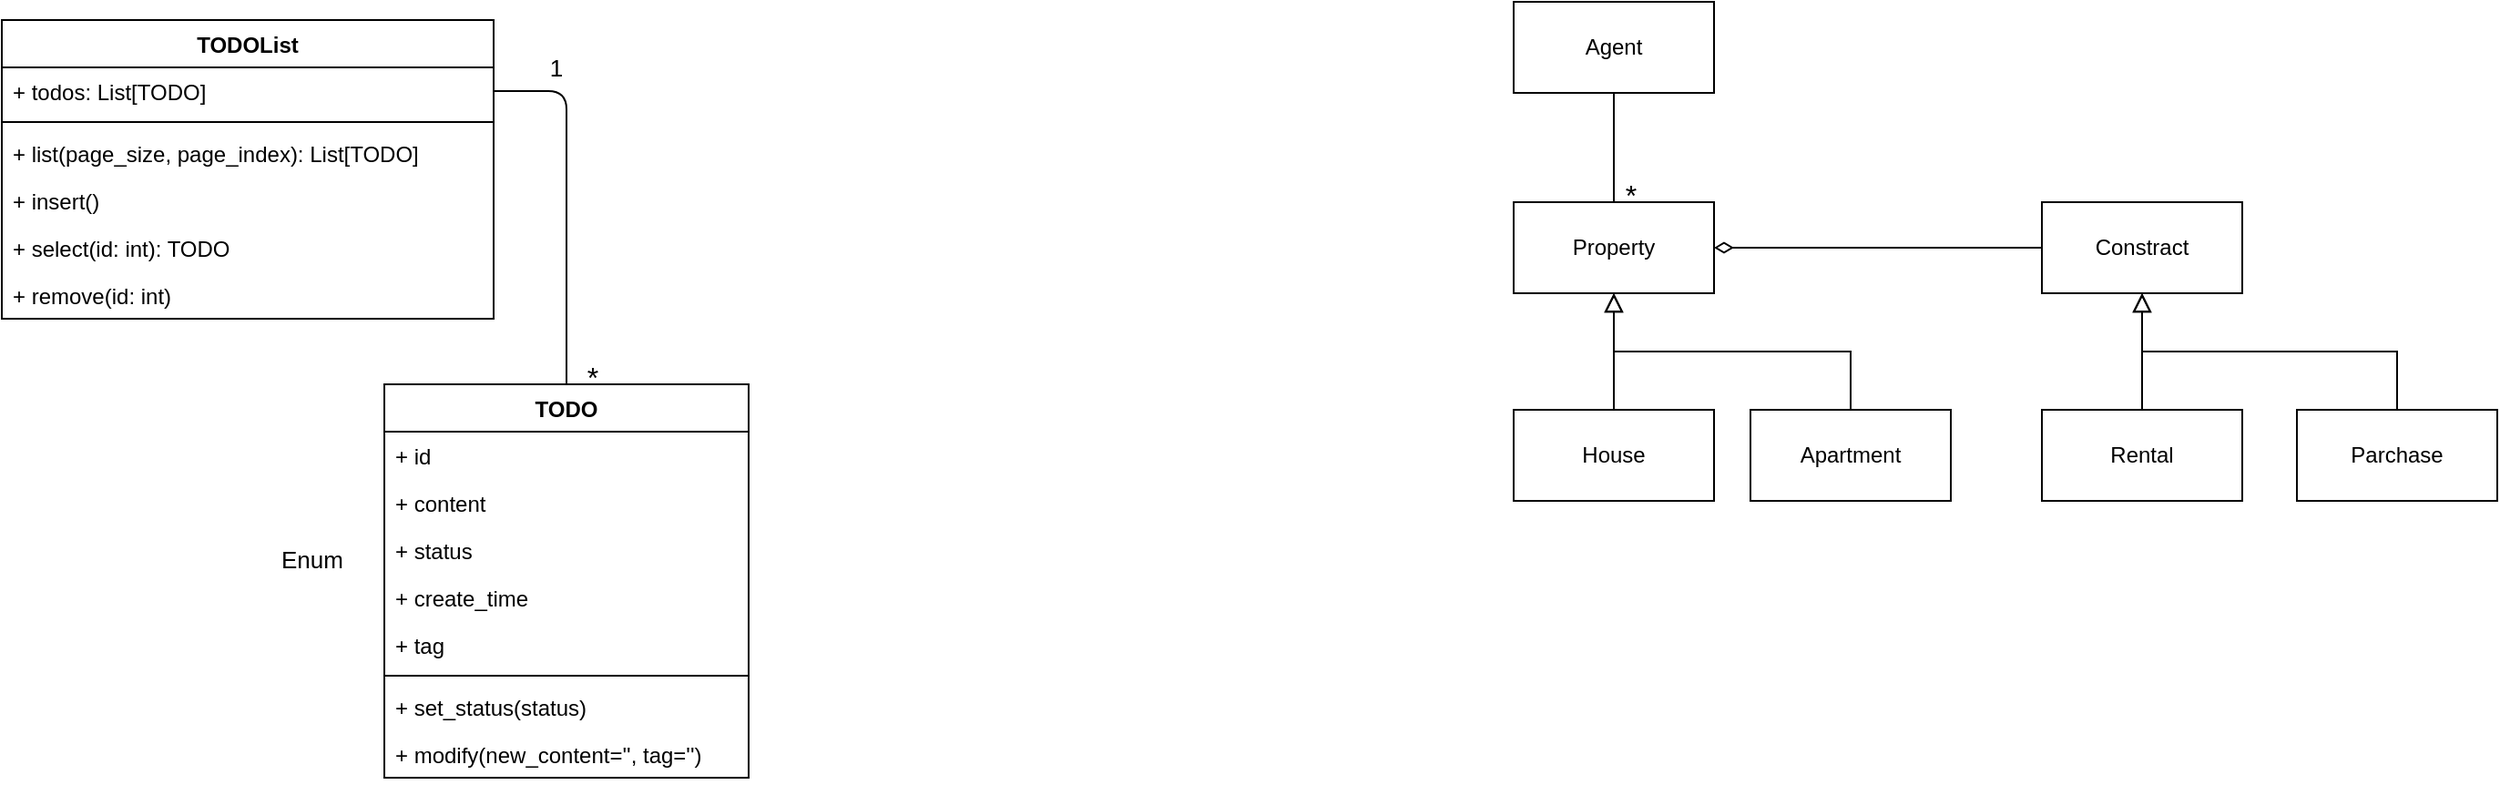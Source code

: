 <mxfile version="24.7.6">
  <diagram name="第 1 页" id="7KTaMBhgqVzbro8H5_XD">
    <mxGraphModel dx="743" dy="845" grid="1" gridSize="10" guides="1" tooltips="1" connect="1" arrows="1" fold="1" page="1" pageScale="1" pageWidth="850" pageHeight="1100" math="0" shadow="0">
      <root>
        <mxCell id="0" />
        <mxCell id="1" parent="0" />
        <mxCell id="JNSrJHHTEGONHWkqj-x3-2" value="TODO" style="swimlane;fontStyle=1;align=center;verticalAlign=top;childLayout=stackLayout;horizontal=1;startSize=26;horizontalStack=0;resizeParent=1;resizeParentMax=0;resizeLast=0;collapsible=1;marginBottom=0;whiteSpace=wrap;html=1;" vertex="1" parent="1">
          <mxGeometry x="380" y="240" width="200" height="216" as="geometry" />
        </mxCell>
        <mxCell id="JNSrJHHTEGONHWkqj-x3-3" value="&lt;div&gt;+ id&lt;/div&gt;" style="text;strokeColor=none;fillColor=none;align=left;verticalAlign=top;spacingLeft=4;spacingRight=4;overflow=hidden;rotatable=0;points=[[0,0.5],[1,0.5]];portConstraint=eastwest;whiteSpace=wrap;html=1;" vertex="1" parent="JNSrJHHTEGONHWkqj-x3-2">
          <mxGeometry y="26" width="200" height="26" as="geometry" />
        </mxCell>
        <mxCell id="JNSrJHHTEGONHWkqj-x3-13" value="&lt;div&gt;+ content&lt;/div&gt;" style="text;strokeColor=none;fillColor=none;align=left;verticalAlign=top;spacingLeft=4;spacingRight=4;overflow=hidden;rotatable=0;points=[[0,0.5],[1,0.5]];portConstraint=eastwest;whiteSpace=wrap;html=1;" vertex="1" parent="JNSrJHHTEGONHWkqj-x3-2">
          <mxGeometry y="52" width="200" height="26" as="geometry" />
        </mxCell>
        <mxCell id="JNSrJHHTEGONHWkqj-x3-10" value="+ status" style="text;strokeColor=none;fillColor=none;align=left;verticalAlign=top;spacingLeft=4;spacingRight=4;overflow=hidden;rotatable=0;points=[[0,0.5],[1,0.5]];portConstraint=eastwest;whiteSpace=wrap;html=1;" vertex="1" parent="JNSrJHHTEGONHWkqj-x3-2">
          <mxGeometry y="78" width="200" height="26" as="geometry" />
        </mxCell>
        <mxCell id="JNSrJHHTEGONHWkqj-x3-11" value="+ create_time" style="text;strokeColor=none;fillColor=none;align=left;verticalAlign=top;spacingLeft=4;spacingRight=4;overflow=hidden;rotatable=0;points=[[0,0.5],[1,0.5]];portConstraint=eastwest;whiteSpace=wrap;html=1;" vertex="1" parent="JNSrJHHTEGONHWkqj-x3-2">
          <mxGeometry y="104" width="200" height="26" as="geometry" />
        </mxCell>
        <mxCell id="JNSrJHHTEGONHWkqj-x3-12" value="+ tag" style="text;strokeColor=none;fillColor=none;align=left;verticalAlign=top;spacingLeft=4;spacingRight=4;overflow=hidden;rotatable=0;points=[[0,0.5],[1,0.5]];portConstraint=eastwest;whiteSpace=wrap;html=1;" vertex="1" parent="JNSrJHHTEGONHWkqj-x3-2">
          <mxGeometry y="130" width="200" height="26" as="geometry" />
        </mxCell>
        <mxCell id="JNSrJHHTEGONHWkqj-x3-4" value="" style="line;strokeWidth=1;fillColor=none;align=left;verticalAlign=middle;spacingTop=-1;spacingLeft=3;spacingRight=3;rotatable=0;labelPosition=right;points=[];portConstraint=eastwest;strokeColor=inherit;" vertex="1" parent="JNSrJHHTEGONHWkqj-x3-2">
          <mxGeometry y="156" width="200" height="8" as="geometry" />
        </mxCell>
        <mxCell id="JNSrJHHTEGONHWkqj-x3-5" value="+ set_status(status)" style="text;strokeColor=none;fillColor=none;align=left;verticalAlign=top;spacingLeft=4;spacingRight=4;overflow=hidden;rotatable=0;points=[[0,0.5],[1,0.5]];portConstraint=eastwest;whiteSpace=wrap;html=1;" vertex="1" parent="JNSrJHHTEGONHWkqj-x3-2">
          <mxGeometry y="164" width="200" height="26" as="geometry" />
        </mxCell>
        <mxCell id="JNSrJHHTEGONHWkqj-x3-17" value="+ modify(new_content=&#39;&#39;, tag=&#39;&#39;)" style="text;strokeColor=none;fillColor=none;align=left;verticalAlign=top;spacingLeft=4;spacingRight=4;overflow=hidden;rotatable=0;points=[[0,0.5],[1,0.5]];portConstraint=eastwest;whiteSpace=wrap;html=1;" vertex="1" parent="JNSrJHHTEGONHWkqj-x3-2">
          <mxGeometry y="190" width="200" height="26" as="geometry" />
        </mxCell>
        <mxCell id="JNSrJHHTEGONHWkqj-x3-6" value="TODOList" style="swimlane;fontStyle=1;align=center;verticalAlign=top;childLayout=stackLayout;horizontal=1;startSize=26;horizontalStack=0;resizeParent=1;resizeParentMax=0;resizeLast=0;collapsible=1;marginBottom=0;whiteSpace=wrap;html=1;" vertex="1" parent="1">
          <mxGeometry x="170" y="40" width="270" height="164" as="geometry" />
        </mxCell>
        <mxCell id="JNSrJHHTEGONHWkqj-x3-7" value="+ todos: List[TODO]" style="text;strokeColor=none;fillColor=none;align=left;verticalAlign=top;spacingLeft=4;spacingRight=4;overflow=hidden;rotatable=0;points=[[0,0.5],[1,0.5]];portConstraint=eastwest;whiteSpace=wrap;html=1;" vertex="1" parent="JNSrJHHTEGONHWkqj-x3-6">
          <mxGeometry y="26" width="270" height="26" as="geometry" />
        </mxCell>
        <mxCell id="JNSrJHHTEGONHWkqj-x3-8" value="" style="line;strokeWidth=1;fillColor=none;align=left;verticalAlign=middle;spacingTop=-1;spacingLeft=3;spacingRight=3;rotatable=0;labelPosition=right;points=[];portConstraint=eastwest;strokeColor=inherit;" vertex="1" parent="JNSrJHHTEGONHWkqj-x3-6">
          <mxGeometry y="52" width="270" height="8" as="geometry" />
        </mxCell>
        <mxCell id="JNSrJHHTEGONHWkqj-x3-21" value="&lt;div&gt;+ list(page_size, page_index): List[TODO]&lt;br&gt;&lt;/div&gt;" style="text;strokeColor=none;fillColor=none;align=left;verticalAlign=top;spacingLeft=4;spacingRight=4;overflow=hidden;rotatable=0;points=[[0,0.5],[1,0.5]];portConstraint=eastwest;whiteSpace=wrap;html=1;" vertex="1" parent="JNSrJHHTEGONHWkqj-x3-6">
          <mxGeometry y="60" width="270" height="26" as="geometry" />
        </mxCell>
        <mxCell id="JNSrJHHTEGONHWkqj-x3-9" value="&lt;div&gt;+ insert()&lt;/div&gt;" style="text;strokeColor=none;fillColor=none;align=left;verticalAlign=top;spacingLeft=4;spacingRight=4;overflow=hidden;rotatable=0;points=[[0,0.5],[1,0.5]];portConstraint=eastwest;whiteSpace=wrap;html=1;" vertex="1" parent="JNSrJHHTEGONHWkqj-x3-6">
          <mxGeometry y="86" width="270" height="26" as="geometry" />
        </mxCell>
        <mxCell id="JNSrJHHTEGONHWkqj-x3-14" value="&lt;div&gt;+ select(id: int): TODO&lt;/div&gt;" style="text;strokeColor=none;fillColor=none;align=left;verticalAlign=top;spacingLeft=4;spacingRight=4;overflow=hidden;rotatable=0;points=[[0,0.5],[1,0.5]];portConstraint=eastwest;whiteSpace=wrap;html=1;" vertex="1" parent="JNSrJHHTEGONHWkqj-x3-6">
          <mxGeometry y="112" width="270" height="26" as="geometry" />
        </mxCell>
        <mxCell id="JNSrJHHTEGONHWkqj-x3-16" value="&lt;div&gt;+ remove(id: int) &lt;/div&gt;" style="text;strokeColor=none;fillColor=none;align=left;verticalAlign=top;spacingLeft=4;spacingRight=4;overflow=hidden;rotatable=0;points=[[0,0.5],[1,0.5]];portConstraint=eastwest;whiteSpace=wrap;html=1;" vertex="1" parent="JNSrJHHTEGONHWkqj-x3-6">
          <mxGeometry y="138" width="270" height="26" as="geometry" />
        </mxCell>
        <mxCell id="JNSrJHHTEGONHWkqj-x3-18" style="edgeStyle=none;curved=0;rounded=1;orthogonalLoop=1;jettySize=auto;html=1;exitX=1;exitY=0.5;exitDx=0;exitDy=0;entryX=0.5;entryY=0;entryDx=0;entryDy=0;fontSize=12;startSize=8;endSize=8;strokeColor=default;endArrow=none;endFill=0;" edge="1" parent="1" source="JNSrJHHTEGONHWkqj-x3-7" target="JNSrJHHTEGONHWkqj-x3-2">
          <mxGeometry relative="1" as="geometry">
            <Array as="points">
              <mxPoint x="480" y="79" />
            </Array>
          </mxGeometry>
        </mxCell>
        <mxCell id="JNSrJHHTEGONHWkqj-x3-19" value="*" style="text;html=1;align=center;verticalAlign=middle;resizable=0;points=[];autosize=1;strokeColor=none;fillColor=none;fontSize=16;" vertex="1" parent="1">
          <mxGeometry x="479" y="221" width="30" height="30" as="geometry" />
        </mxCell>
        <mxCell id="JNSrJHHTEGONHWkqj-x3-20" value="1" style="text;html=1;align=center;verticalAlign=middle;resizable=0;points=[];autosize=1;strokeColor=none;fillColor=none;fontSize=13;" vertex="1" parent="1">
          <mxGeometry x="459" y="51" width="30" height="30" as="geometry" />
        </mxCell>
        <mxCell id="JNSrJHHTEGONHWkqj-x3-22" value="Enum" style="text;html=1;align=center;verticalAlign=middle;resizable=0;points=[];autosize=1;strokeColor=none;fillColor=none;fontSize=13;" vertex="1" parent="1">
          <mxGeometry x="310" y="321" width="60" height="30" as="geometry" />
        </mxCell>
        <mxCell id="JNSrJHHTEGONHWkqj-x3-32" style="edgeStyle=none;curved=1;rounded=0;orthogonalLoop=1;jettySize=auto;html=1;fontSize=12;startSize=8;endSize=8;startArrow=diamondThin;startFill=0;endArrow=none;endFill=0;" edge="1" parent="1" source="JNSrJHHTEGONHWkqj-x3-23" target="JNSrJHHTEGONHWkqj-x3-31">
          <mxGeometry relative="1" as="geometry" />
        </mxCell>
        <mxCell id="JNSrJHHTEGONHWkqj-x3-23" value="Property" style="html=1;whiteSpace=wrap;" vertex="1" parent="1">
          <mxGeometry x="1000" y="140" width="110" height="50" as="geometry" />
        </mxCell>
        <mxCell id="JNSrJHHTEGONHWkqj-x3-26" style="edgeStyle=none;curved=1;rounded=0;orthogonalLoop=1;jettySize=auto;html=1;exitX=0.5;exitY=0;exitDx=0;exitDy=0;entryX=0.5;entryY=1;entryDx=0;entryDy=0;fontSize=12;startSize=8;endSize=8;endArrow=block;endFill=0;" edge="1" parent="1" source="JNSrJHHTEGONHWkqj-x3-24" target="JNSrJHHTEGONHWkqj-x3-23">
          <mxGeometry relative="1" as="geometry" />
        </mxCell>
        <mxCell id="JNSrJHHTEGONHWkqj-x3-24" value="House" style="html=1;whiteSpace=wrap;" vertex="1" parent="1">
          <mxGeometry x="1000" y="254" width="110" height="50" as="geometry" />
        </mxCell>
        <mxCell id="JNSrJHHTEGONHWkqj-x3-29" style="edgeStyle=elbowEdgeStyle;rounded=0;orthogonalLoop=1;jettySize=auto;html=1;exitX=0.5;exitY=0;exitDx=0;exitDy=0;entryX=0.5;entryY=1;entryDx=0;entryDy=0;fontSize=12;startSize=8;endSize=8;elbow=vertical;endArrow=block;endFill=0;" edge="1" parent="1" source="JNSrJHHTEGONHWkqj-x3-27" target="JNSrJHHTEGONHWkqj-x3-23">
          <mxGeometry relative="1" as="geometry" />
        </mxCell>
        <mxCell id="JNSrJHHTEGONHWkqj-x3-27" value="Apartment" style="html=1;whiteSpace=wrap;" vertex="1" parent="1">
          <mxGeometry x="1130" y="254" width="110" height="50" as="geometry" />
        </mxCell>
        <mxCell id="JNSrJHHTEGONHWkqj-x3-31" value="Constract" style="html=1;whiteSpace=wrap;" vertex="1" parent="1">
          <mxGeometry x="1290" y="140" width="110" height="50" as="geometry" />
        </mxCell>
        <mxCell id="JNSrJHHTEGONHWkqj-x3-35" style="edgeStyle=elbowEdgeStyle;rounded=0;orthogonalLoop=1;jettySize=auto;html=1;fontSize=12;startSize=8;endSize=8;elbow=vertical;endArrow=block;endFill=0;" edge="1" parent="1" source="JNSrJHHTEGONHWkqj-x3-33" target="JNSrJHHTEGONHWkqj-x3-31">
          <mxGeometry relative="1" as="geometry" />
        </mxCell>
        <mxCell id="JNSrJHHTEGONHWkqj-x3-33" value="Rental" style="html=1;whiteSpace=wrap;" vertex="1" parent="1">
          <mxGeometry x="1290" y="254" width="110" height="50" as="geometry" />
        </mxCell>
        <mxCell id="JNSrJHHTEGONHWkqj-x3-36" style="edgeStyle=elbowEdgeStyle;rounded=0;orthogonalLoop=1;jettySize=auto;html=1;fontSize=12;startSize=8;endSize=8;exitX=0.5;exitY=0;exitDx=0;exitDy=0;elbow=vertical;entryX=0.5;entryY=1;entryDx=0;entryDy=0;endArrow=block;endFill=0;" edge="1" parent="1" source="JNSrJHHTEGONHWkqj-x3-34" target="JNSrJHHTEGONHWkqj-x3-31">
          <mxGeometry relative="1" as="geometry">
            <mxPoint x="1340" y="190" as="targetPoint" />
          </mxGeometry>
        </mxCell>
        <mxCell id="JNSrJHHTEGONHWkqj-x3-34" value="Parchase" style="html=1;whiteSpace=wrap;" vertex="1" parent="1">
          <mxGeometry x="1430" y="254" width="110" height="50" as="geometry" />
        </mxCell>
        <mxCell id="JNSrJHHTEGONHWkqj-x3-38" value="" style="edgeStyle=none;curved=1;rounded=0;orthogonalLoop=1;jettySize=auto;html=1;fontSize=12;startSize=8;endSize=8;endArrow=none;endFill=0;" edge="1" parent="1" source="JNSrJHHTEGONHWkqj-x3-37" target="JNSrJHHTEGONHWkqj-x3-23">
          <mxGeometry relative="1" as="geometry" />
        </mxCell>
        <mxCell id="JNSrJHHTEGONHWkqj-x3-37" value="Agent" style="html=1;whiteSpace=wrap;" vertex="1" parent="1">
          <mxGeometry x="1000" y="30" width="110" height="50" as="geometry" />
        </mxCell>
        <mxCell id="JNSrJHHTEGONHWkqj-x3-39" value="*" style="text;html=1;align=center;verticalAlign=middle;resizable=0;points=[];autosize=1;strokeColor=none;fillColor=none;fontSize=16;" vertex="1" parent="1">
          <mxGeometry x="1049" y="121" width="30" height="30" as="geometry" />
        </mxCell>
      </root>
    </mxGraphModel>
  </diagram>
</mxfile>
